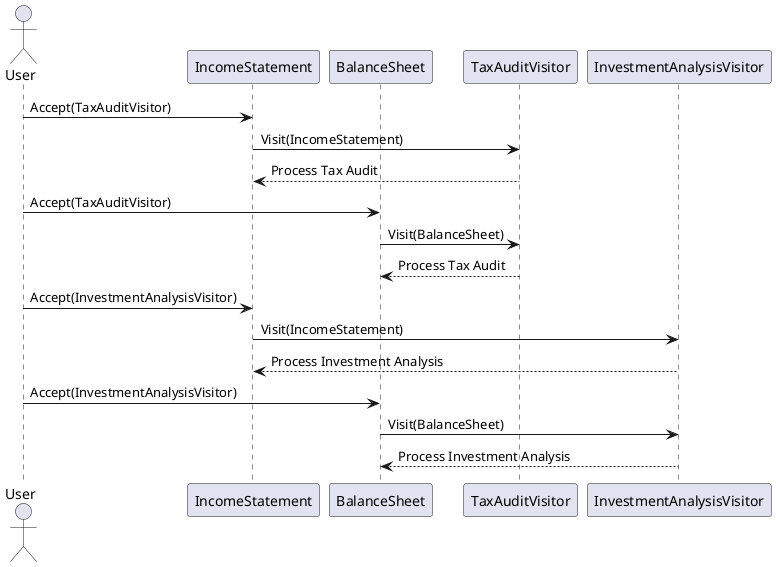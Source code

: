 @startuml
actor User
participant "IncomeStatement" as IS
participant "BalanceSheet" as BS
participant "TaxAuditVisitor" as Tax
participant "InvestmentAnalysisVisitor" as Investment

User -> IS: Accept(TaxAuditVisitor)
IS -> Tax: Visit(IncomeStatement)
Tax --> IS: Process Tax Audit

User -> BS: Accept(TaxAuditVisitor)
BS -> Tax: Visit(BalanceSheet)
Tax --> BS: Process Tax Audit

User -> IS: Accept(InvestmentAnalysisVisitor)
IS -> Investment: Visit(IncomeStatement)
Investment --> IS: Process Investment Analysis

User -> BS: Accept(InvestmentAnalysisVisitor)
BS -> Investment: Visit(BalanceSheet)
Investment --> BS: Process Investment Analysis
@enduml
